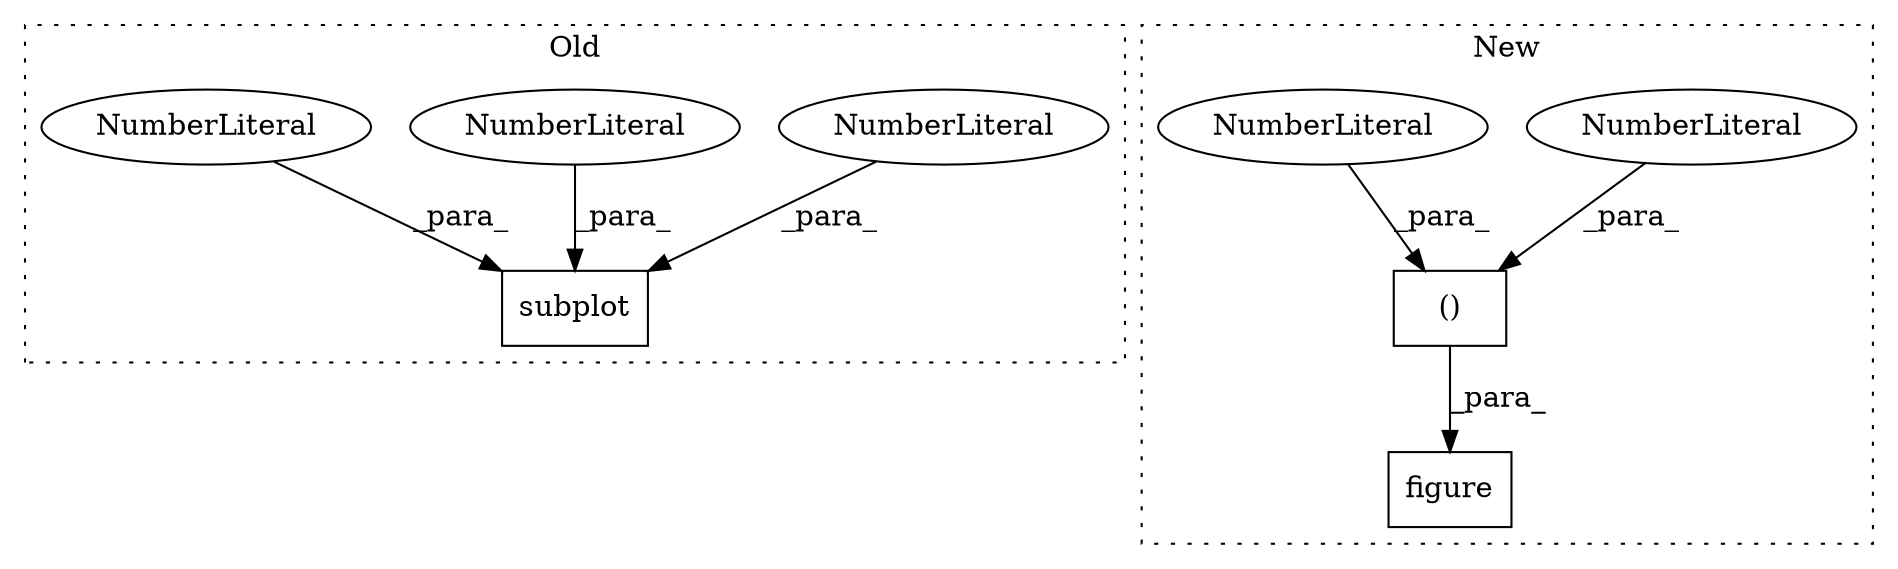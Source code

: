 digraph G {
subgraph cluster0 {
1 [label="subplot" a="32" s="788,801" l="8,1" shape="box"];
3 [label="NumberLiteral" a="34" s="798" l="1" shape="ellipse"];
7 [label="NumberLiteral" a="34" s="796" l="1" shape="ellipse"];
8 [label="NumberLiteral" a="34" s="800" l="1" shape="ellipse"];
label = "Old";
style="dotted";
}
subgraph cluster1 {
2 [label="figure" a="32" s="1311,1339" l="12,2" shape="box"];
4 [label="()" a="106" s="1323" l="16" shape="box"];
5 [label="NumberLiteral" a="34" s="1338" l="1" shape="ellipse"];
6 [label="NumberLiteral" a="34" s="1323" l="2" shape="ellipse"];
label = "New";
style="dotted";
}
3 -> 1 [label="_para_"];
4 -> 2 [label="_para_"];
5 -> 4 [label="_para_"];
6 -> 4 [label="_para_"];
7 -> 1 [label="_para_"];
8 -> 1 [label="_para_"];
}